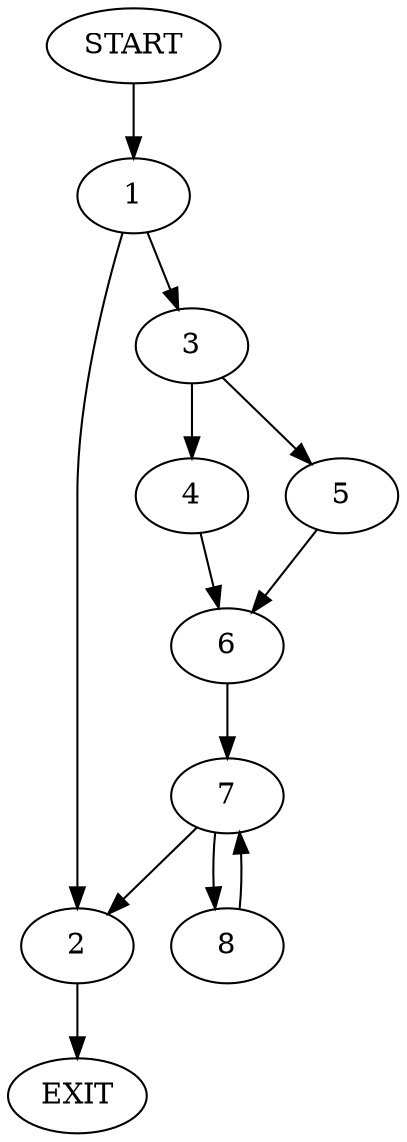 digraph {
0 [label="START"]
9 [label="EXIT"]
0 -> 1
1 -> 2
1 -> 3
3 -> 4
3 -> 5
2 -> 9
5 -> 6
4 -> 6
6 -> 7
7 -> 2
7 -> 8
8 -> 7
}
